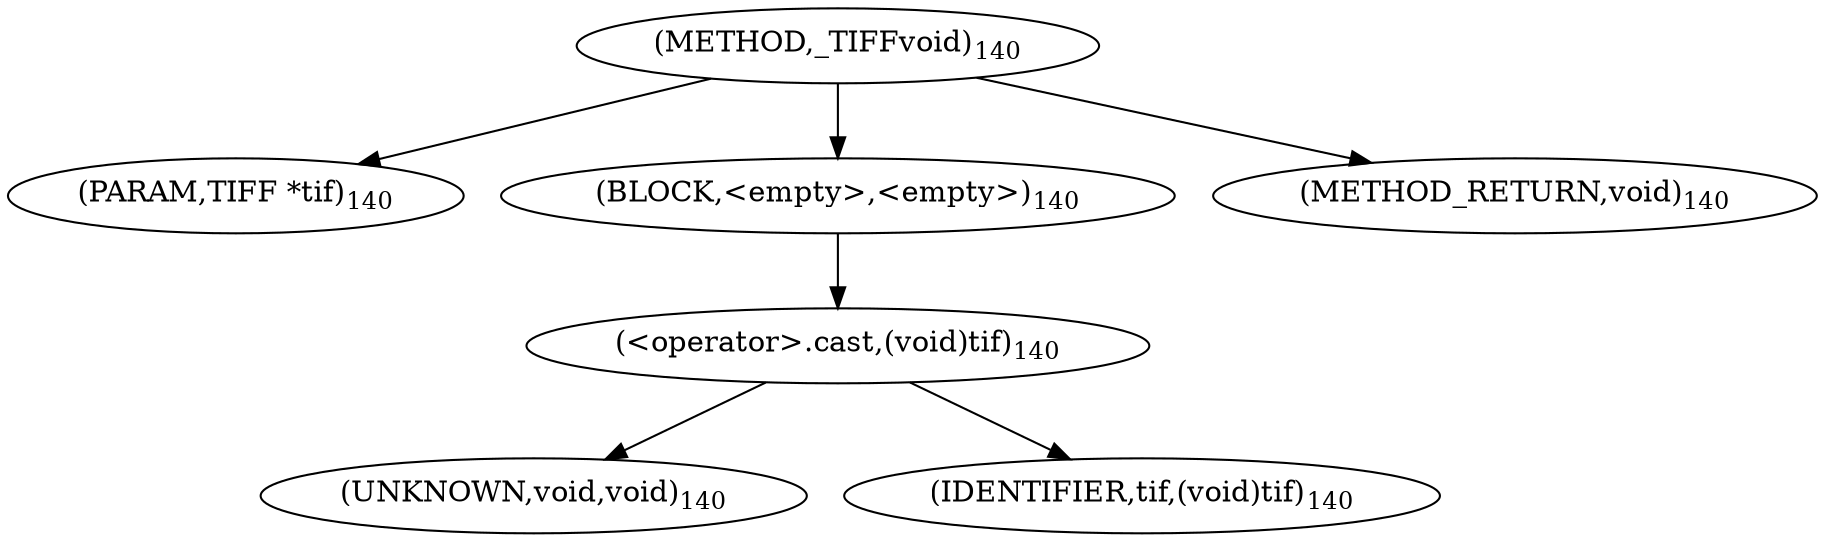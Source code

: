 digraph "_TIFFvoid" {  
"1933" [label = <(METHOD,_TIFFvoid)<SUB>140</SUB>> ]
"1934" [label = <(PARAM,TIFF *tif)<SUB>140</SUB>> ]
"1935" [label = <(BLOCK,&lt;empty&gt;,&lt;empty&gt;)<SUB>140</SUB>> ]
"1936" [label = <(&lt;operator&gt;.cast,(void)tif)<SUB>140</SUB>> ]
"1937" [label = <(UNKNOWN,void,void)<SUB>140</SUB>> ]
"1938" [label = <(IDENTIFIER,tif,(void)tif)<SUB>140</SUB>> ]
"1939" [label = <(METHOD_RETURN,void)<SUB>140</SUB>> ]
  "1933" -> "1934" 
  "1933" -> "1935" 
  "1933" -> "1939" 
  "1935" -> "1936" 
  "1936" -> "1937" 
  "1936" -> "1938" 
}
